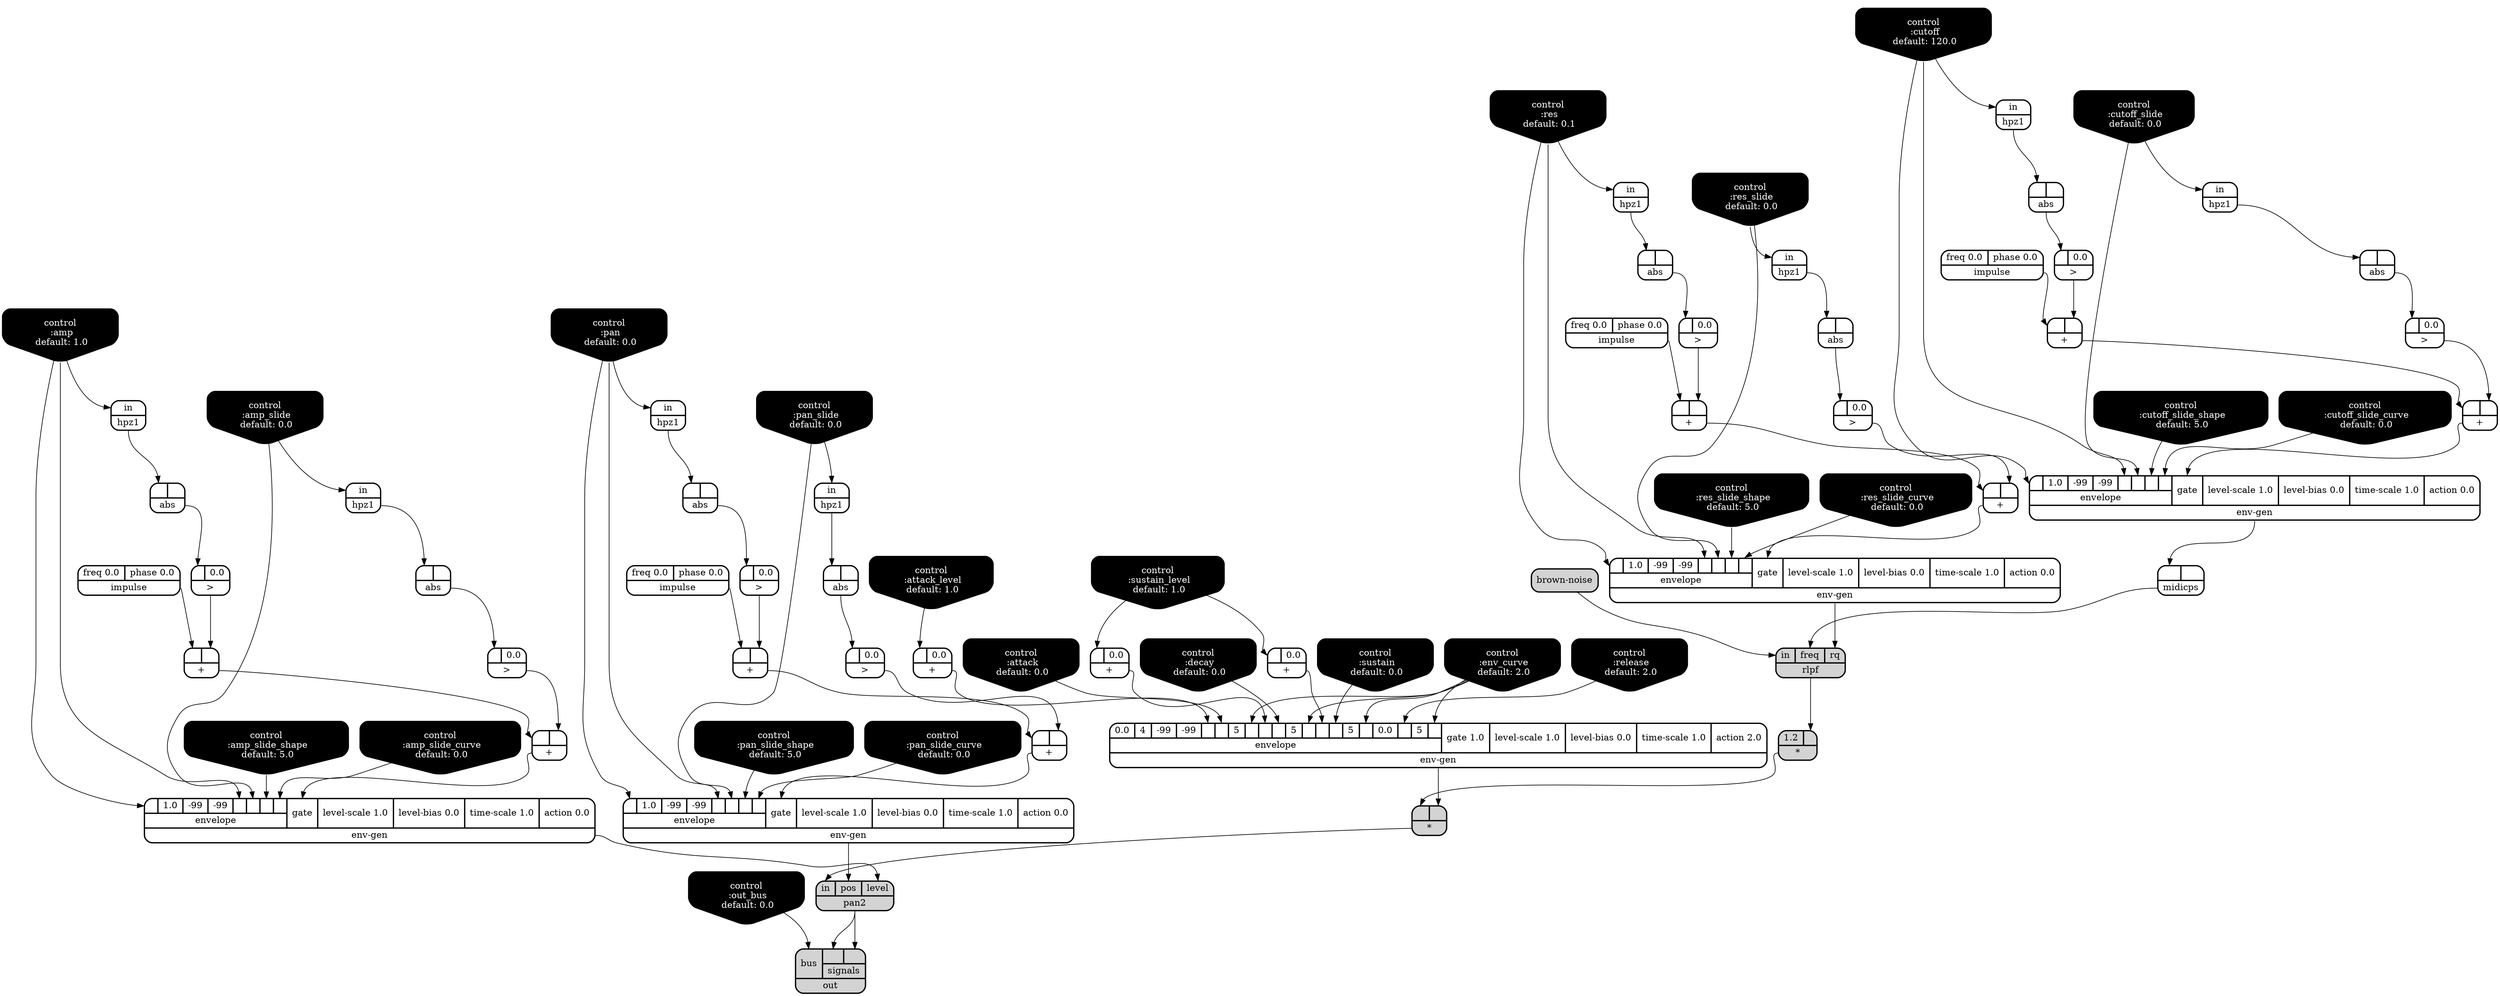 digraph synthdef {
62 [label = "{{ <a> 1.2|<b> } |<__UG_NAME__>* }" style="filled, bold, rounded"  shape=record rankdir=LR];
67 [label = "{{ <a> |<b> } |<__UG_NAME__>* }" style="filled, bold, rounded"  shape=record rankdir=LR];
38 [label = "{{ <a> |<b> } |<__UG_NAME__>+ }" style="bold, rounded" shape=record rankdir=LR];
41 [label = "{{ <a> |<b> } |<__UG_NAME__>+ }" style="bold, rounded" shape=record rankdir=LR];
42 [label = "{{ <a> |<b> } |<__UG_NAME__>+ }" style="bold, rounded" shape=record rankdir=LR];
51 [label = "{{ <a> |<b> } |<__UG_NAME__>+ }" style="bold, rounded" shape=record rankdir=LR];
54 [label = "{{ <a> |<b> } |<__UG_NAME__>+ }" style="bold, rounded" shape=record rankdir=LR];
59 [label = "{{ <a> |<b> } |<__UG_NAME__>+ }" style="bold, rounded" shape=record rankdir=LR];
63 [label = "{{ <a> |<b> 0.0} |<__UG_NAME__>+ }" style="bold, rounded" shape=record rankdir=LR];
64 [label = "{{ <a> |<b> 0.0} |<__UG_NAME__>+ }" style="bold, rounded" shape=record rankdir=LR];
65 [label = "{{ <a> |<b> 0.0} |<__UG_NAME__>+ }" style="bold, rounded" shape=record rankdir=LR];
69 [label = "{{ <a> |<b> } |<__UG_NAME__>+ }" style="bold, rounded" shape=record rankdir=LR];
71 [label = "{{ <a> |<b> } |<__UG_NAME__>+ }" style="bold, rounded" shape=record rankdir=LR];
26 [label = "{{ <a> |<b> 0.0} |<__UG_NAME__>\> }" style="bold, rounded" shape=record rankdir=LR];
37 [label = "{{ <a> |<b> 0.0} |<__UG_NAME__>\> }" style="bold, rounded" shape=record rankdir=LR];
40 [label = "{{ <a> |<b> 0.0} |<__UG_NAME__>\> }" style="bold, rounded" shape=record rankdir=LR];
50 [label = "{{ <a> |<b> 0.0} |<__UG_NAME__>\> }" style="bold, rounded" shape=record rankdir=LR];
53 [label = "{{ <a> |<b> 0.0} |<__UG_NAME__>\> }" style="bold, rounded" shape=record rankdir=LR];
58 [label = "{{ <a> |<b> 0.0} |<__UG_NAME__>\> }" style="bold, rounded" shape=record rankdir=LR];
68 [label = "{{ <a> |<b> 0.0} |<__UG_NAME__>\> }" style="bold, rounded" shape=record rankdir=LR];
70 [label = "{{ <a> |<b> 0.0} |<__UG_NAME__>\> }" style="bold, rounded" shape=record rankdir=LR];
25 [label = "{{ <a> |<b> } |<__UG_NAME__>abs }" style="bold, rounded" shape=record rankdir=LR];
30 [label = "{{ <a> |<b> } |<__UG_NAME__>abs }" style="bold, rounded" shape=record rankdir=LR];
33 [label = "{{ <a> |<b> } |<__UG_NAME__>abs }" style="bold, rounded" shape=record rankdir=LR];
39 [label = "{{ <a> |<b> } |<__UG_NAME__>abs }" style="bold, rounded" shape=record rankdir=LR];
46 [label = "{{ <a> |<b> } |<__UG_NAME__>abs }" style="bold, rounded" shape=record rankdir=LR];
48 [label = "{{ <a> |<b> } |<__UG_NAME__>abs }" style="bold, rounded" shape=record rankdir=LR];
52 [label = "{{ <a> |<b> } |<__UG_NAME__>abs }" style="bold, rounded" shape=record rankdir=LR];
57 [label = "{{ <a> |<b> } |<__UG_NAME__>abs }" style="bold, rounded" shape=record rankdir=LR];
34 [label = "{<__UG_NAME__>brown-noise }" style="filled, bold, rounded"  shape=record rankdir=LR];
0 [label = "control
 :amp
 default: 1.0" shape=invhouse style="rounded, filled, bold" fillcolor=black fontcolor=white ]; 
1 [label = "control
 :amp_slide
 default: 0.0" shape=invhouse style="rounded, filled, bold" fillcolor=black fontcolor=white ]; 
2 [label = "control
 :amp_slide_shape
 default: 5.0" shape=invhouse style="rounded, filled, bold" fillcolor=black fontcolor=white ]; 
3 [label = "control
 :amp_slide_curve
 default: 0.0" shape=invhouse style="rounded, filled, bold" fillcolor=black fontcolor=white ]; 
4 [label = "control
 :pan
 default: 0.0" shape=invhouse style="rounded, filled, bold" fillcolor=black fontcolor=white ]; 
5 [label = "control
 :pan_slide
 default: 0.0" shape=invhouse style="rounded, filled, bold" fillcolor=black fontcolor=white ]; 
6 [label = "control
 :pan_slide_shape
 default: 5.0" shape=invhouse style="rounded, filled, bold" fillcolor=black fontcolor=white ]; 
7 [label = "control
 :pan_slide_curve
 default: 0.0" shape=invhouse style="rounded, filled, bold" fillcolor=black fontcolor=white ]; 
8 [label = "control
 :attack
 default: 0.0" shape=invhouse style="rounded, filled, bold" fillcolor=black fontcolor=white ]; 
9 [label = "control
 :sustain
 default: 0.0" shape=invhouse style="rounded, filled, bold" fillcolor=black fontcolor=white ]; 
10 [label = "control
 :decay
 default: 0.0" shape=invhouse style="rounded, filled, bold" fillcolor=black fontcolor=white ]; 
11 [label = "control
 :release
 default: 2.0" shape=invhouse style="rounded, filled, bold" fillcolor=black fontcolor=white ]; 
12 [label = "control
 :attack_level
 default: 1.0" shape=invhouse style="rounded, filled, bold" fillcolor=black fontcolor=white ]; 
13 [label = "control
 :sustain_level
 default: 1.0" shape=invhouse style="rounded, filled, bold" fillcolor=black fontcolor=white ]; 
14 [label = "control
 :env_curve
 default: 2.0" shape=invhouse style="rounded, filled, bold" fillcolor=black fontcolor=white ]; 
15 [label = "control
 :cutoff
 default: 120.0" shape=invhouse style="rounded, filled, bold" fillcolor=black fontcolor=white ]; 
16 [label = "control
 :cutoff_slide
 default: 0.0" shape=invhouse style="rounded, filled, bold" fillcolor=black fontcolor=white ]; 
17 [label = "control
 :cutoff_slide_shape
 default: 5.0" shape=invhouse style="rounded, filled, bold" fillcolor=black fontcolor=white ]; 
18 [label = "control
 :cutoff_slide_curve
 default: 0.0" shape=invhouse style="rounded, filled, bold" fillcolor=black fontcolor=white ]; 
19 [label = "control
 :res
 default: 0.1" shape=invhouse style="rounded, filled, bold" fillcolor=black fontcolor=white ]; 
20 [label = "control
 :res_slide
 default: 0.0" shape=invhouse style="rounded, filled, bold" fillcolor=black fontcolor=white ]; 
21 [label = "control
 :res_slide_shape
 default: 5.0" shape=invhouse style="rounded, filled, bold" fillcolor=black fontcolor=white ]; 
22 [label = "control
 :res_slide_curve
 default: 0.0" shape=invhouse style="rounded, filled, bold" fillcolor=black fontcolor=white ]; 
23 [label = "control
 :out_bus
 default: 0.0" shape=invhouse style="rounded, filled, bold" fillcolor=black fontcolor=white ]; 
43 [label = "{{ {{<envelope___control___0>|1.0|-99|-99|<envelope___control___4>|<envelope___control___5>|<envelope___control___6>|<envelope___control___7>}|envelope}|<gate> gate|<level____scale> level-scale 1.0|<level____bias> level-bias 0.0|<time____scale> time-scale 1.0|<action> action 0.0} |<__UG_NAME__>env-gen }" style="bold, rounded" shape=record rankdir=LR];
55 [label = "{{ {{<envelope___control___0>|1.0|-99|-99|<envelope___control___4>|<envelope___control___5>|<envelope___control___6>|<envelope___control___7>}|envelope}|<gate> gate|<level____scale> level-scale 1.0|<level____bias> level-bias 0.0|<time____scale> time-scale 1.0|<action> action 0.0} |<__UG_NAME__>env-gen }" style="bold, rounded" shape=record rankdir=LR];
60 [label = "{{ {{<envelope___control___0>|1.0|-99|-99|<envelope___control___4>|<envelope___control___5>|<envelope___control___6>|<envelope___control___7>}|envelope}|<gate> gate|<level____scale> level-scale 1.0|<level____bias> level-bias 0.0|<time____scale> time-scale 1.0|<action> action 0.0} |<__UG_NAME__>env-gen }" style="bold, rounded" shape=record rankdir=LR];
66 [label = "{{ {{0.0|4|-99|-99|<envelope___binary____op____u____gen___4>|<envelope___control___5>|5|<envelope___control___7>|<envelope___binary____op____u____gen___8>|<envelope___control___9>|5|<envelope___control___11>|<envelope___binary____op____u____gen___12>|<envelope___control___13>|5|<envelope___control___15>|0.0|<envelope___control___17>|5|<envelope___control___19>}|envelope}|<gate> gate 1.0|<level____scale> level-scale 1.0|<level____bias> level-bias 0.0|<time____scale> time-scale 1.0|<action> action 2.0} |<__UG_NAME__>env-gen }" style="bold, rounded" shape=record rankdir=LR];
72 [label = "{{ {{<envelope___control___0>|1.0|-99|-99|<envelope___control___4>|<envelope___control___5>|<envelope___control___6>|<envelope___control___7>}|envelope}|<gate> gate|<level____scale> level-scale 1.0|<level____bias> level-bias 0.0|<time____scale> time-scale 1.0|<action> action 0.0} |<__UG_NAME__>env-gen }" style="bold, rounded" shape=record rankdir=LR];
24 [label = "{{ <in> in} |<__UG_NAME__>hpz1 }" style="bold, rounded" shape=record rankdir=LR];
29 [label = "{{ <in> in} |<__UG_NAME__>hpz1 }" style="bold, rounded" shape=record rankdir=LR];
31 [label = "{{ <in> in} |<__UG_NAME__>hpz1 }" style="bold, rounded" shape=record rankdir=LR];
32 [label = "{{ <in> in} |<__UG_NAME__>hpz1 }" style="bold, rounded" shape=record rankdir=LR];
35 [label = "{{ <in> in} |<__UG_NAME__>hpz1 }" style="bold, rounded" shape=record rankdir=LR];
45 [label = "{{ <in> in} |<__UG_NAME__>hpz1 }" style="bold, rounded" shape=record rankdir=LR];
47 [label = "{{ <in> in} |<__UG_NAME__>hpz1 }" style="bold, rounded" shape=record rankdir=LR];
56 [label = "{{ <in> in} |<__UG_NAME__>hpz1 }" style="bold, rounded" shape=record rankdir=LR];
27 [label = "{{ <freq> freq 0.0|<phase> phase 0.0} |<__UG_NAME__>impulse }" style="bold, rounded" shape=record rankdir=LR];
28 [label = "{{ <freq> freq 0.0|<phase> phase 0.0} |<__UG_NAME__>impulse }" style="bold, rounded" shape=record rankdir=LR];
36 [label = "{{ <freq> freq 0.0|<phase> phase 0.0} |<__UG_NAME__>impulse }" style="bold, rounded" shape=record rankdir=LR];
49 [label = "{{ <freq> freq 0.0|<phase> phase 0.0} |<__UG_NAME__>impulse }" style="bold, rounded" shape=record rankdir=LR];
44 [label = "{{ <a> |<b> } |<__UG_NAME__>midicps }" style="bold, rounded" shape=record rankdir=LR];
74 [label = "{{ <bus> bus|{{<signals___pan2___0>|<signals___pan2___1>}|signals}} |<__UG_NAME__>out }" style="filled, bold, rounded"  shape=record rankdir=LR];
73 [label = "{{ <in> in|<pos> pos|<level> level} |<__UG_NAME__>pan2 }" style="filled, bold, rounded"  shape=record rankdir=LR];
61 [label = "{{ <in> in|<freq> freq|<rq> rq} |<__UG_NAME__>rlpf }" style="filled, bold, rounded"  shape=record rankdir=LR];

61:__UG_NAME__ -> 62:b ;
66:__UG_NAME__ -> 67:b ;
62:__UG_NAME__ -> 67:a ;
37:__UG_NAME__ -> 38:b ;
36:__UG_NAME__ -> 38:a ;
40:__UG_NAME__ -> 41:b ;
28:__UG_NAME__ -> 41:a ;
26:__UG_NAME__ -> 42:b ;
41:__UG_NAME__ -> 42:a ;
50:__UG_NAME__ -> 51:b ;
49:__UG_NAME__ -> 51:a ;
53:__UG_NAME__ -> 54:b ;
51:__UG_NAME__ -> 54:a ;
58:__UG_NAME__ -> 59:b ;
38:__UG_NAME__ -> 59:a ;
12:__UG_NAME__ -> 63:a ;
13:__UG_NAME__ -> 64:a ;
13:__UG_NAME__ -> 65:a ;
68:__UG_NAME__ -> 69:b ;
27:__UG_NAME__ -> 69:a ;
70:__UG_NAME__ -> 71:b ;
69:__UG_NAME__ -> 71:a ;
25:__UG_NAME__ -> 26:a ;
30:__UG_NAME__ -> 37:a ;
39:__UG_NAME__ -> 40:a ;
48:__UG_NAME__ -> 50:a ;
52:__UG_NAME__ -> 53:a ;
57:__UG_NAME__ -> 58:a ;
46:__UG_NAME__ -> 68:a ;
33:__UG_NAME__ -> 70:a ;
24:__UG_NAME__ -> 25:a ;
29:__UG_NAME__ -> 30:a ;
32:__UG_NAME__ -> 33:a ;
35:__UG_NAME__ -> 39:a ;
45:__UG_NAME__ -> 46:a ;
47:__UG_NAME__ -> 48:a ;
31:__UG_NAME__ -> 52:a ;
56:__UG_NAME__ -> 57:a ;
42:__UG_NAME__ -> 43:gate ;
15:__UG_NAME__ -> 43:envelope___control___0 ;
15:__UG_NAME__ -> 43:envelope___control___4 ;
16:__UG_NAME__ -> 43:envelope___control___5 ;
17:__UG_NAME__ -> 43:envelope___control___6 ;
18:__UG_NAME__ -> 43:envelope___control___7 ;
54:__UG_NAME__ -> 55:gate ;
0:__UG_NAME__ -> 55:envelope___control___0 ;
0:__UG_NAME__ -> 55:envelope___control___4 ;
1:__UG_NAME__ -> 55:envelope___control___5 ;
2:__UG_NAME__ -> 55:envelope___control___6 ;
3:__UG_NAME__ -> 55:envelope___control___7 ;
59:__UG_NAME__ -> 60:gate ;
19:__UG_NAME__ -> 60:envelope___control___0 ;
19:__UG_NAME__ -> 60:envelope___control___4 ;
20:__UG_NAME__ -> 60:envelope___control___5 ;
21:__UG_NAME__ -> 60:envelope___control___6 ;
22:__UG_NAME__ -> 60:envelope___control___7 ;
63:__UG_NAME__ -> 66:envelope___binary____op____u____gen___4 ;
8:__UG_NAME__ -> 66:envelope___control___5 ;
14:__UG_NAME__ -> 66:envelope___control___7 ;
64:__UG_NAME__ -> 66:envelope___binary____op____u____gen___8 ;
10:__UG_NAME__ -> 66:envelope___control___9 ;
14:__UG_NAME__ -> 66:envelope___control___11 ;
65:__UG_NAME__ -> 66:envelope___binary____op____u____gen___12 ;
9:__UG_NAME__ -> 66:envelope___control___13 ;
14:__UG_NAME__ -> 66:envelope___control___15 ;
11:__UG_NAME__ -> 66:envelope___control___17 ;
14:__UG_NAME__ -> 66:envelope___control___19 ;
71:__UG_NAME__ -> 72:gate ;
4:__UG_NAME__ -> 72:envelope___control___0 ;
4:__UG_NAME__ -> 72:envelope___control___4 ;
5:__UG_NAME__ -> 72:envelope___control___5 ;
6:__UG_NAME__ -> 72:envelope___control___6 ;
7:__UG_NAME__ -> 72:envelope___control___7 ;
16:__UG_NAME__ -> 24:in ;
19:__UG_NAME__ -> 29:in ;
1:__UG_NAME__ -> 31:in ;
5:__UG_NAME__ -> 32:in ;
15:__UG_NAME__ -> 35:in ;
4:__UG_NAME__ -> 45:in ;
0:__UG_NAME__ -> 47:in ;
20:__UG_NAME__ -> 56:in ;
43:__UG_NAME__ -> 44:a ;
73:__UG_NAME__ -> 74:signals___pan2___0 ;
73:__UG_NAME__ -> 74:signals___pan2___1 ;
23:__UG_NAME__ -> 74:bus ;
55:__UG_NAME__ -> 73:level ;
72:__UG_NAME__ -> 73:pos ;
67:__UG_NAME__ -> 73:in ;
60:__UG_NAME__ -> 61:rq ;
44:__UG_NAME__ -> 61:freq ;
34:__UG_NAME__ -> 61:in ;

}